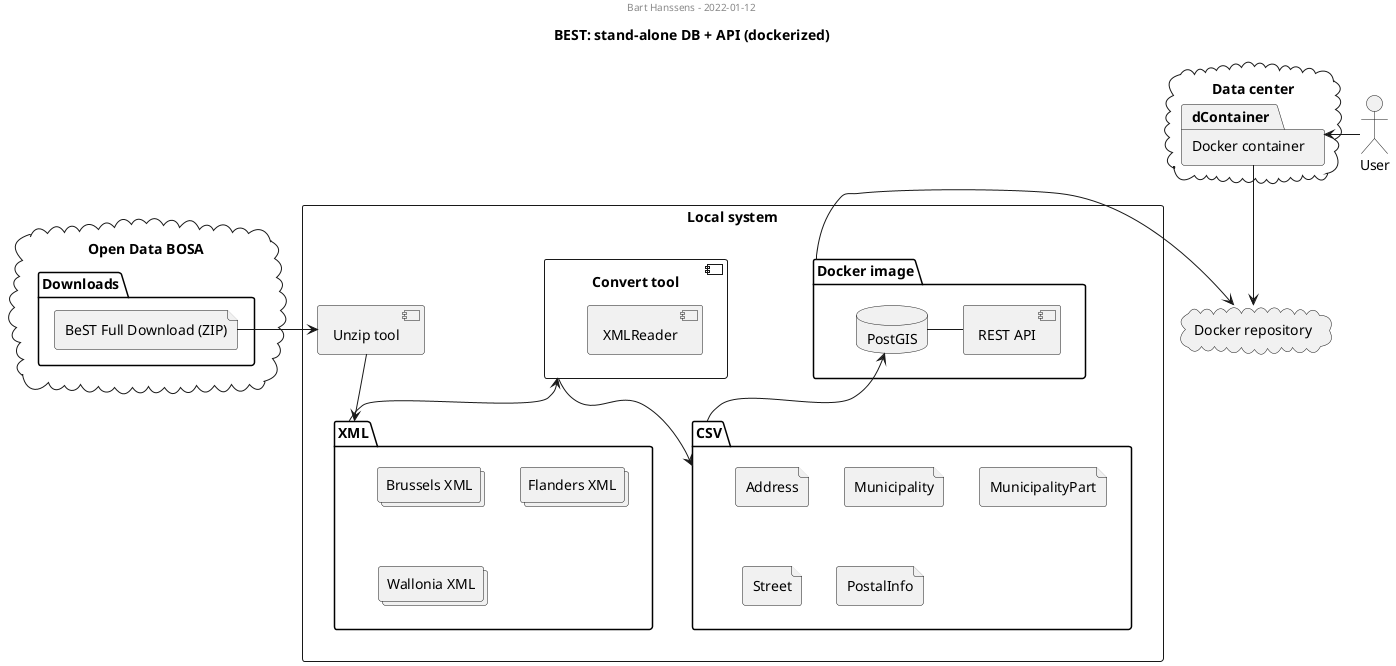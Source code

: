 @startuml

title "BEST: stand-alone DB + API (dockerized)"
center header "Bart Hanssens - 2022-01-12"

cloud "Open Data BOSA" {
	folder "Downloads" as folderDownload {
		file "BeST Full Download (ZIP)" as fileFull
	}
}

rectangle "Local system" {
	component "Unzip tool" as cUnzip {
	}

	folder XML as folderXML {
		collections "Brussels XML"
		collections "Flanders XML"
		collections "Wallonia XML"
	}

	component "Convert tool" as cConvert {
		component XMLReader
	}

	folder CSV as folderCSV {
		file "Address"
		file "Municipality"
		file "MunicipalityPart"
		file "Street"
		file "PostalInfo"
	}

	package "Docker image" as dockerImage {
		database PostGIS as dbPg
			component "REST API" as cAPI
	}
}

cloud "Docker repository" as hubDocker {
}

cloud "Data center" {
		package "Docker container" as dContainer {
	}
}

actor User as user

fileFull -right-> cUnzip
cUnzip -down-> folderXML
folderXML -up-> cConvert
cConvert -down-> folderCSV
folderCSV -up-> dbPg
dbPg -right- cAPI
dockerImage -right-> hubDocker
dContainer -down-> hubDocker
user -> dContainer

@enduml